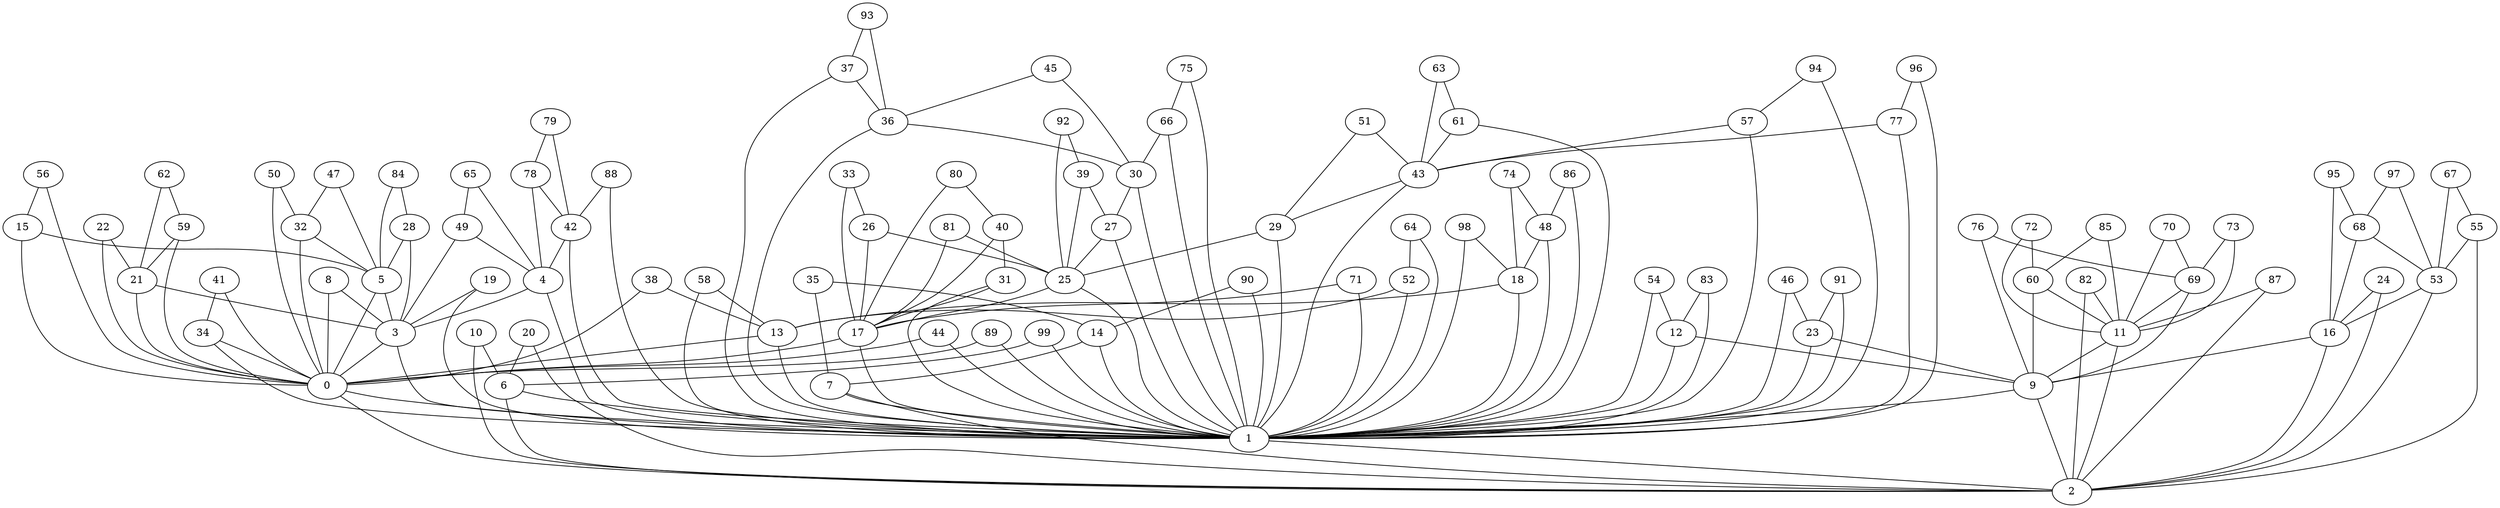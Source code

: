graph G {
"0";
"1";
"2";
"3";
"4";
"5";
"6";
"7";
"8";
"9";
"10";
"11";
"12";
"13";
"14";
"15";
"16";
"17";
"18";
"19";
"20";
"21";
"22";
"23";
"24";
"25";
"26";
"27";
"28";
"29";
"30";
"31";
"32";
"33";
"34";
"35";
"36";
"37";
"38";
"39";
"40";
"41";
"42";
"43";
"44";
"45";
"46";
"47";
"48";
"49";
"50";
"51";
"52";
"53";
"54";
"55";
"56";
"57";
"58";
"59";
"60";
"61";
"62";
"63";
"64";
"65";
"66";
"67";
"68";
"69";
"70";
"71";
"72";
"73";
"74";
"75";
"76";
"77";
"78";
"79";
"80";
"81";
"82";
"83";
"84";
"85";
"86";
"87";
"88";
"89";
"90";
"91";
"92";
"93";
"94";
"95";
"96";
"97";
"98";
"99";
    "34" -- "1";
    "68" -- "16";
    "89" -- "0";
    "73" -- "11";
    "17" -- "1";
    "86" -- "48";
    "83" -- "1";
    "6" -- "1";
    "25" -- "17";
    "92" -- "39";
    "64" -- "1";
    "95" -- "68";
    "32" -- "0";
    "63" -- "43";
    "10" -- "6";
    "58" -- "13";
    "66" -- "30";
    "83" -- "12";
    "17" -- "0";
    "26" -- "25";
    "84" -- "5";
    "47" -- "5";
    "88" -- "42";
    "62" -- "59";
    "94" -- "1";
    "6" -- "2";
    "54" -- "1";
    "59" -- "21";
    "53" -- "2";
    "67" -- "53";
    "39" -- "27";
    "16" -- "9";
    "78" -- "42";
    "80" -- "17";
    "31" -- "1";
    "0" -- "1";
    "35" -- "7";
    "89" -- "1";
    "12" -- "1";
    "41" -- "34";
    "63" -- "61";
    "11" -- "2";
    "38" -- "13";
    "62" -- "21";
    "96" -- "1";
    "43" -- "1";
    "57" -- "43";
    "45" -- "30";
    "73" -- "69";
    "40" -- "31";
    "74" -- "48";
    "70" -- "69";
    "78" -- "4";
    "64" -- "52";
    "84" -- "28";
    "28" -- "3";
    "97" -- "68";
    "51" -- "43";
    "92" -- "25";
    "42" -- "4";
    "99" -- "1";
    "21" -- "0";
    "81" -- "25";
    "72" -- "11";
    "76" -- "69";
    "43" -- "29";
    "71" -- "1";
    "91" -- "23";
    "76" -- "9";
    "33" -- "26";
    "44" -- "1";
    "71" -- "17";
    "55" -- "53";
    "99" -- "6";
    "87" -- "11";
    "19" -- "1";
    "5" -- "0";
    "24" -- "2";
    "8" -- "0";
    "5" -- "3";
    "7" -- "2";
    "66" -- "1";
    "40" -- "17";
    "59" -- "0";
    "98" -- "18";
    "58" -- "1";
    "23" -- "9";
    "61" -- "43";
    "20" -- "6";
    "67" -- "55";
    "72" -- "60";
    "79" -- "42";
    "36" -- "30";
    "82" -- "11";
    "49" -- "3";
    "30" -- "1";
    "0" -- "2";
    "88" -- "1";
    "3" -- "1";
    "94" -- "57";
    "37" -- "36";
    "77" -- "1";
    "48" -- "1";
    "56" -- "0";
    "21" -- "3";
    "55" -- "2";
    "37" -- "1";
    "48" -- "18";
    "42" -- "1";
    "80" -- "40";
    "93" -- "37";
    "96" -- "77";
    "86" -- "1";
    "25" -- "1";
    "15" -- "0";
    "95" -- "16";
    "91" -- "1";
    "14" -- "1";
    "33" -- "17";
    "50" -- "0";
    "65" -- "49";
    "11" -- "9";
    "69" -- "9";
    "70" -- "11";
    "98" -- "1";
    "22" -- "0";
    "14" -- "7";
    "29" -- "25";
    "23" -- "1";
    "82" -- "2";
    "49" -- "4";
    "20" -- "2";
    "4" -- "1";
    "31" -- "17";
    "60" -- "9";
    "9" -- "1";
    "35" -- "14";
    "75" -- "1";
    "34" -- "0";
    "51" -- "29";
    "69" -- "11";
    "18" -- "1";
    "87" -- "2";
    "46" -- "23";
    "18" -- "13";
    "30" -- "27";
    "7" -- "1";
    "26" -- "17";
    "4" -- "3";
    "65" -- "4";
    "12" -- "9";
    "52" -- "1";
    "57" -- "1";
    "46" -- "1";
    "50" -- "32";
    "27" -- "25";
    "32" -- "5";
    "85" -- "11";
    "29" -- "1";
    "3" -- "0";
    "24" -- "16";
    "74" -- "18";
    "1" -- "2";
    "77" -- "43";
    "9" -- "2";
    "60" -- "11";
    "36" -- "1";
    "39" -- "25";
    "44" -- "0";
    "68" -- "53";
    "81" -- "17";
    "93" -- "36";
    "16" -- "2";
    "56" -- "15";
    "90" -- "1";
    "13" -- "1";
    "10" -- "2";
    "85" -- "60";
    "38" -- "0";
    "15" -- "5";
    "79" -- "78";
    "19" -- "3";
    "90" -- "14";
    "41" -- "0";
    "28" -- "5";
    "52" -- "13";
    "47" -- "32";
    "22" -- "21";
    "97" -- "53";
    "27" -- "1";
    "13" -- "0";
    "75" -- "66";
    "8" -- "3";
    "45" -- "36";
    "53" -- "16";
    "61" -- "1";
    "54" -- "12";
}
